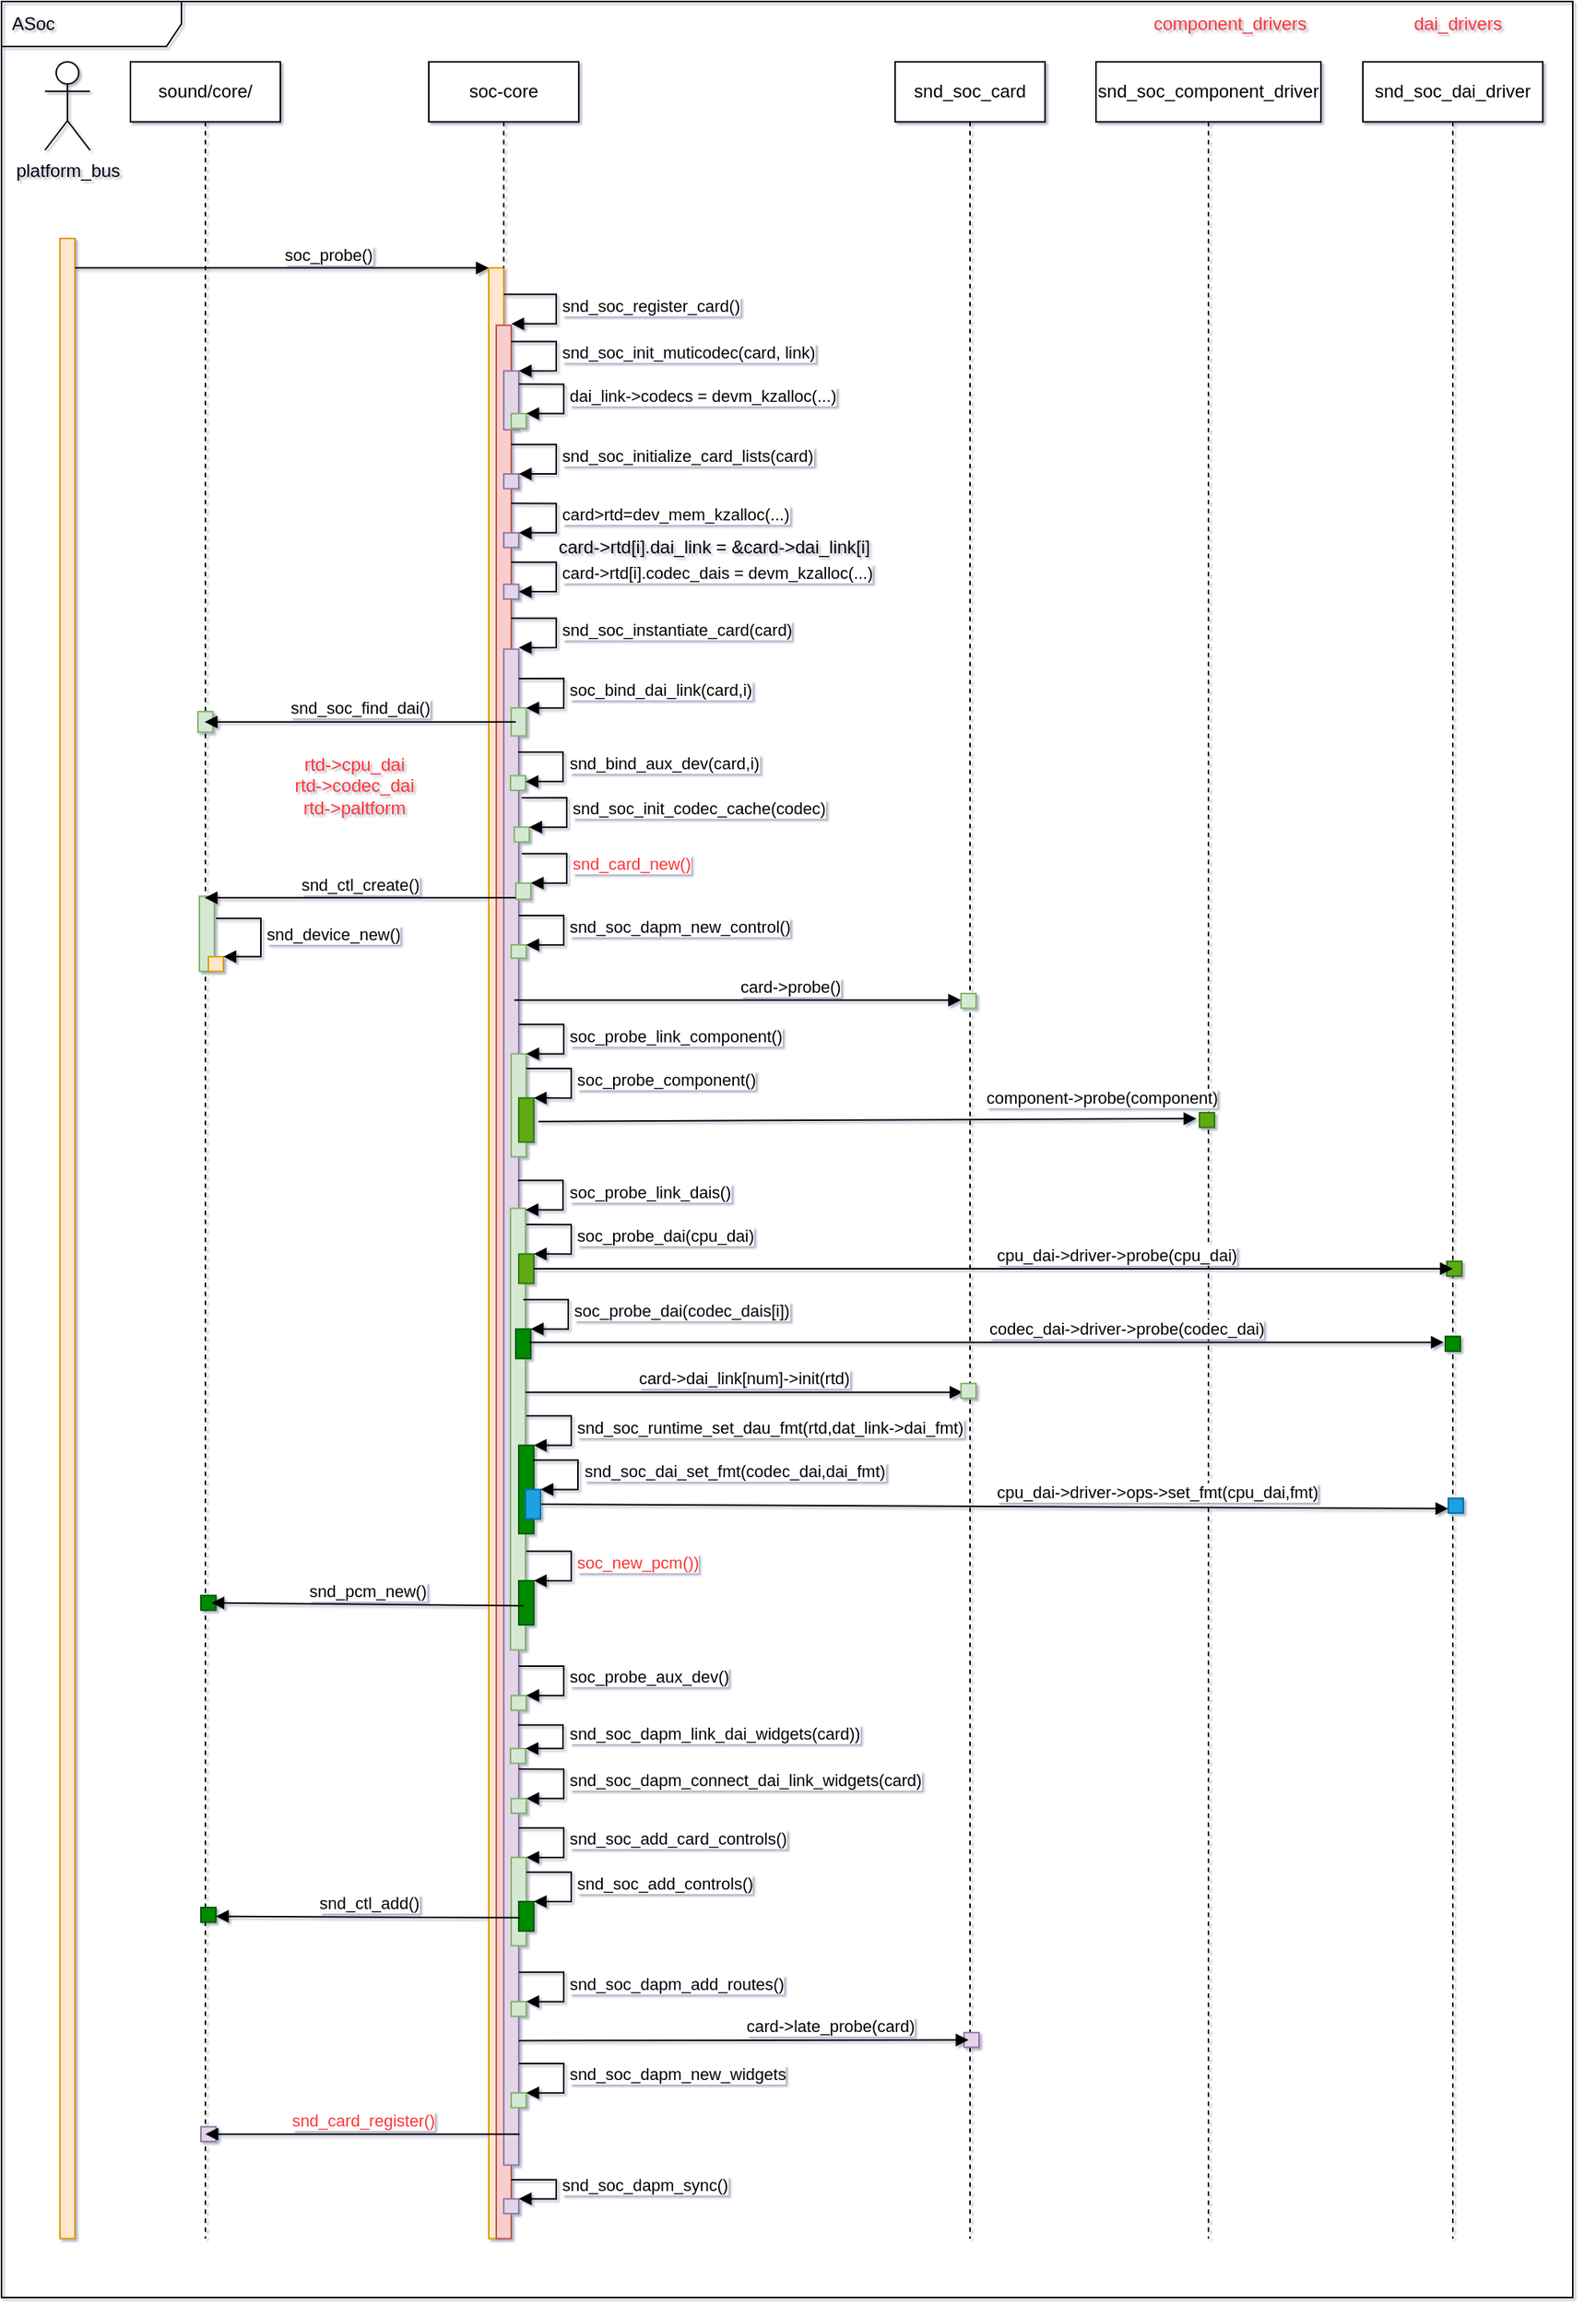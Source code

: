 <mxfile version="20.5.1" type="github">
  <diagram id="NXhFafC3pkW00RlGWNQT" name="第 1 页">
    <mxGraphModel dx="1422" dy="744" grid="1" gridSize="10" guides="1" tooltips="1" connect="1" arrows="1" fold="1" page="1" pageScale="1" pageWidth="1169" pageHeight="827" math="0" shadow="1">
      <root>
        <mxCell id="0" />
        <mxCell id="1" parent="0" />
        <mxCell id="Las0jzsuFajrI9BWyM8r-88" value="" style="group" parent="1" vertex="1" connectable="0">
          <mxGeometry x="90" y="79" width="1030" height="1531" as="geometry" />
        </mxCell>
        <mxCell id="Las0jzsuFajrI9BWyM8r-91" value="ASoc" style="shape=umlFrame;whiteSpace=wrap;html=1;width=120;height=30;boundedLbl=1;verticalAlign=middle;align=left;spacingLeft=5;fontColor=#000000;fillColor=none;" parent="Las0jzsuFajrI9BWyM8r-88" vertex="1">
          <mxGeometry x="-29" width="1048" height="1531" as="geometry" />
        </mxCell>
        <mxCell id="oarNNeKdy15qIypyYPPy-18" value="sound/core/" style="shape=umlLifeline;perimeter=lifelinePerimeter;whiteSpace=wrap;html=1;container=1;collapsible=0;recursiveResize=0;outlineConnect=0;" parent="Las0jzsuFajrI9BWyM8r-88" vertex="1">
          <mxGeometry x="57" y="40.238" width="100" height="1451.506" as="geometry" />
        </mxCell>
        <mxCell id="Las0jzsuFajrI9BWyM8r-80" value="" style="html=1;points=[];perimeter=orthogonalPerimeter;fillColor=#d5e8d4;strokeColor=#82b366;" parent="oarNNeKdy15qIypyYPPy-18" vertex="1">
          <mxGeometry x="45" y="433.293" width="10" height="13.74" as="geometry" />
        </mxCell>
        <mxCell id="oarNNeKdy15qIypyYPPy-64" value="" style="html=1;points=[];perimeter=orthogonalPerimeter;fillColor=#d5e8d4;strokeColor=#82b366;" parent="Las0jzsuFajrI9BWyM8r-88" vertex="1">
          <mxGeometry x="103" y="596.697" width="10" height="50.052" as="geometry" />
        </mxCell>
        <mxCell id="oarNNeKdy15qIypyYPPy-2" value="" style="html=1;points=[];perimeter=orthogonalPerimeter;fillColor=#ffe6cc;strokeColor=#d79b00;" parent="Las0jzsuFajrI9BWyM8r-88" vertex="1">
          <mxGeometry x="10" y="158.007" width="10" height="1333.737" as="geometry" />
        </mxCell>
        <mxCell id="oarNNeKdy15qIypyYPPy-23" value="platform_bus" style="shape=umlActor;verticalLabelPosition=bottom;verticalAlign=top;html=1;" parent="Las0jzsuFajrI9BWyM8r-88" vertex="1">
          <mxGeometry y="40.238" width="30" height="58.885" as="geometry" />
        </mxCell>
        <mxCell id="oarNNeKdy15qIypyYPPy-24" value="" style="line;strokeWidth=1;fillColor=none;align=left;verticalAlign=middle;spacingTop=-1;spacingLeft=3;spacingRight=3;rotatable=0;labelPosition=right;points=[];portConstraint=eastwest;strokeColor=inherit;dashed=1;direction=south;" parent="Las0jzsuFajrI9BWyM8r-88" vertex="1">
          <mxGeometry x="9" y="128.565" width="8" height="29.442" as="geometry" />
        </mxCell>
        <mxCell id="oarNNeKdy15qIypyYPPy-26" value="soc_probe()" style="html=1;verticalAlign=bottom;endArrow=block;rounded=0;align=left;" parent="Las0jzsuFajrI9BWyM8r-88" edge="1">
          <mxGeometry width="80" relative="1" as="geometry">
            <mxPoint x="20" y="177.635" as="sourcePoint" />
            <mxPoint x="296" y="177.635" as="targetPoint" />
          </mxGeometry>
        </mxCell>
        <mxCell id="oarNNeKdy15qIypyYPPy-27" value="" style="html=1;points=[];perimeter=orthogonalPerimeter;fillColor=#ffe6cc;strokeColor=#d79b00;" parent="Las0jzsuFajrI9BWyM8r-88" vertex="1">
          <mxGeometry x="296" y="177.635" width="10" height="1314.108" as="geometry" />
        </mxCell>
        <mxCell id="oarNNeKdy15qIypyYPPy-28" value="soc-core" style="shape=umlLifeline;perimeter=lifelinePerimeter;whiteSpace=wrap;html=1;container=1;collapsible=0;recursiveResize=0;outlineConnect=0;" parent="Las0jzsuFajrI9BWyM8r-88" vertex="1">
          <mxGeometry x="256" y="40.238" width="100" height="137.397" as="geometry" />
        </mxCell>
        <mxCell id="oarNNeKdy15qIypyYPPy-29" value="" style="html=1;points=[];perimeter=orthogonalPerimeter;fillColor=#f8cecc;strokeColor=#b85450;" parent="Las0jzsuFajrI9BWyM8r-88" vertex="1">
          <mxGeometry x="301" y="215.91" width="10" height="1275.833" as="geometry" />
        </mxCell>
        <mxCell id="oarNNeKdy15qIypyYPPy-30" value="snd_soc_register_card()" style="edgeStyle=orthogonalEdgeStyle;html=1;align=left;spacingLeft=2;endArrow=block;rounded=0;entryX=1;entryY=0;" parent="Las0jzsuFajrI9BWyM8r-88" edge="1">
          <mxGeometry relative="1" as="geometry">
            <mxPoint x="306" y="195.301" as="sourcePoint" />
            <Array as="points">
              <mxPoint x="341" y="195.301" />
              <mxPoint x="341" y="214.929" />
            </Array>
            <mxPoint x="311" y="214.929" as="targetPoint" />
          </mxGeometry>
        </mxCell>
        <mxCell id="oarNNeKdy15qIypyYPPy-40" value="" style="html=1;points=[];perimeter=orthogonalPerimeter;fillColor=#e1d5e7;strokeColor=#9673a6;" parent="Las0jzsuFajrI9BWyM8r-88" vertex="1">
          <mxGeometry x="306" y="315.033" width="10" height="9.814" as="geometry" />
        </mxCell>
        <mxCell id="oarNNeKdy15qIypyYPPy-41" value="snd_soc_initialize_card_lists(card)" style="edgeStyle=orthogonalEdgeStyle;html=1;align=left;spacingLeft=2;endArrow=block;rounded=0;entryX=1;entryY=0;" parent="Las0jzsuFajrI9BWyM8r-88" target="oarNNeKdy15qIypyYPPy-40" edge="1">
          <mxGeometry relative="1" as="geometry">
            <mxPoint x="311" y="295.404" as="sourcePoint" />
            <Array as="points">
              <mxPoint x="341" y="295.404" />
            </Array>
          </mxGeometry>
        </mxCell>
        <mxCell id="oarNNeKdy15qIypyYPPy-42" value="" style="html=1;points=[];perimeter=orthogonalPerimeter;fillColor=#e1d5e7;strokeColor=#9673a6;" parent="Las0jzsuFajrI9BWyM8r-88" vertex="1">
          <mxGeometry x="306" y="354.289" width="10" height="9.814" as="geometry" />
        </mxCell>
        <mxCell id="oarNNeKdy15qIypyYPPy-43" value="card&amp;gt;rtd=dev_mem_kzalloc(...)" style="edgeStyle=orthogonalEdgeStyle;html=1;align=left;spacingLeft=2;endArrow=block;rounded=0;entryX=1;entryY=0;" parent="Las0jzsuFajrI9BWyM8r-88" target="oarNNeKdy15qIypyYPPy-42" edge="1">
          <mxGeometry relative="1" as="geometry">
            <mxPoint x="311" y="334.661" as="sourcePoint" />
            <Array as="points">
              <mxPoint x="341" y="334.661" />
            </Array>
          </mxGeometry>
        </mxCell>
        <mxCell id="oarNNeKdy15qIypyYPPy-44" value="" style="html=1;points=[];perimeter=orthogonalPerimeter;fillColor=#e1d5e7;strokeColor=#9673a6;" parent="Las0jzsuFajrI9BWyM8r-88" vertex="1">
          <mxGeometry x="306" y="388.638" width="10" height="9.814" as="geometry" />
        </mxCell>
        <mxCell id="oarNNeKdy15qIypyYPPy-45" value="card-&amp;gt;rtd[i].codec_dais = devm_kzalloc(...)" style="edgeStyle=orthogonalEdgeStyle;html=1;align=left;spacingLeft=2;endArrow=block;rounded=0;entryX=1;entryY=0;" parent="Las0jzsuFajrI9BWyM8r-88" edge="1">
          <mxGeometry relative="1" as="geometry">
            <mxPoint x="311" y="373.917" as="sourcePoint" />
            <Array as="points">
              <mxPoint x="341" y="373.917" />
            </Array>
            <mxPoint x="316" y="393.546" as="targetPoint" />
          </mxGeometry>
        </mxCell>
        <mxCell id="oarNNeKdy15qIypyYPPy-46" value="" style="html=1;points=[];perimeter=orthogonalPerimeter;fillColor=#e1d5e7;strokeColor=#9673a6;" parent="Las0jzsuFajrI9BWyM8r-88" vertex="1">
          <mxGeometry x="306" y="431.821" width="10" height="1010.853" as="geometry" />
        </mxCell>
        <mxCell id="oarNNeKdy15qIypyYPPy-47" value="snd_soc_instantiate_card(card)" style="edgeStyle=orthogonalEdgeStyle;html=1;align=left;spacingLeft=2;endArrow=block;rounded=0;entryX=1;entryY=0;" parent="Las0jzsuFajrI9BWyM8r-88" edge="1">
          <mxGeometry relative="1" as="geometry">
            <mxPoint x="311" y="411.211" as="sourcePoint" />
            <Array as="points">
              <mxPoint x="341" y="411.211" />
            </Array>
            <mxPoint x="316" y="430.839" as="targetPoint" />
          </mxGeometry>
        </mxCell>
        <mxCell id="oarNNeKdy15qIypyYPPy-48" value="" style="html=1;points=[];perimeter=orthogonalPerimeter;fillColor=#d5e8d4;strokeColor=#82b366;" parent="Las0jzsuFajrI9BWyM8r-88" vertex="1">
          <mxGeometry x="311" y="471.077" width="10" height="18.647" as="geometry" />
        </mxCell>
        <mxCell id="oarNNeKdy15qIypyYPPy-49" value="soc_bind_dai_link(card,i)" style="edgeStyle=orthogonalEdgeStyle;html=1;align=left;spacingLeft=2;endArrow=block;rounded=0;entryX=1;entryY=0;" parent="Las0jzsuFajrI9BWyM8r-88" target="oarNNeKdy15qIypyYPPy-48" edge="1">
          <mxGeometry relative="1" as="geometry">
            <mxPoint x="316" y="451.449" as="sourcePoint" />
            <Array as="points">
              <mxPoint x="346" y="451.449" />
            </Array>
          </mxGeometry>
        </mxCell>
        <mxCell id="oarNNeKdy15qIypyYPPy-56" value="" style="html=1;points=[];perimeter=orthogonalPerimeter;fillColor=#d5e8d4;strokeColor=#82b366;" parent="Las0jzsuFajrI9BWyM8r-88" vertex="1">
          <mxGeometry x="310.5" y="516.222" width="10" height="9.814" as="geometry" />
        </mxCell>
        <mxCell id="oarNNeKdy15qIypyYPPy-57" value="snd_bind_aux_dev(card,i)" style="edgeStyle=orthogonalEdgeStyle;html=1;align=left;spacingLeft=2;endArrow=block;rounded=0;entryX=1;entryY=0;" parent="Las0jzsuFajrI9BWyM8r-88" edge="1">
          <mxGeometry relative="1" as="geometry">
            <mxPoint x="315.5" y="500.519" as="sourcePoint" />
            <Array as="points">
              <mxPoint x="345.5" y="500.519" />
            </Array>
            <mxPoint x="320.5" y="520.147" as="targetPoint" />
          </mxGeometry>
        </mxCell>
        <mxCell id="oarNNeKdy15qIypyYPPy-58" value="" style="html=1;points=[];perimeter=orthogonalPerimeter;fillColor=#d5e8d4;strokeColor=#82b366;" parent="Las0jzsuFajrI9BWyM8r-88" vertex="1">
          <mxGeometry x="313" y="550.571" width="10" height="9.814" as="geometry" />
        </mxCell>
        <mxCell id="oarNNeKdy15qIypyYPPy-59" value="snd_soc_init_codec_cache(codec)" style="edgeStyle=orthogonalEdgeStyle;html=1;align=left;spacingLeft=2;endArrow=block;rounded=0;entryX=1;entryY=0;" parent="Las0jzsuFajrI9BWyM8r-88" target="oarNNeKdy15qIypyYPPy-58" edge="1">
          <mxGeometry relative="1" as="geometry">
            <mxPoint x="318" y="530.943" as="sourcePoint" />
            <Array as="points">
              <mxPoint x="348" y="530.943" />
            </Array>
          </mxGeometry>
        </mxCell>
        <mxCell id="oarNNeKdy15qIypyYPPy-60" value="" style="html=1;points=[];perimeter=orthogonalPerimeter;fillColor=#d5e8d4;strokeColor=#82b366;" parent="Las0jzsuFajrI9BWyM8r-88" vertex="1">
          <mxGeometry x="314" y="587.865" width="10" height="10.796" as="geometry" />
        </mxCell>
        <mxCell id="oarNNeKdy15qIypyYPPy-61" value="&lt;font color=&quot;#ff3333&quot;&gt;snd_card_new()&lt;/font&gt;" style="edgeStyle=orthogonalEdgeStyle;html=1;align=left;spacingLeft=2;endArrow=block;rounded=0;entryX=1;entryY=0;" parent="Las0jzsuFajrI9BWyM8r-88" target="oarNNeKdy15qIypyYPPy-60" edge="1">
          <mxGeometry relative="1" as="geometry">
            <mxPoint x="318" y="568.237" as="sourcePoint" />
            <Array as="points">
              <mxPoint x="348" y="568.237" />
            </Array>
          </mxGeometry>
        </mxCell>
        <mxCell id="oarNNeKdy15qIypyYPPy-72" value="" style="html=1;points=[];perimeter=orthogonalPerimeter;fillColor=#ffe6cc;strokeColor=#d79b00;" parent="Las0jzsuFajrI9BWyM8r-88" vertex="1">
          <mxGeometry x="109" y="636.935" width="10" height="9.814" as="geometry" />
        </mxCell>
        <mxCell id="oarNNeKdy15qIypyYPPy-73" value="snd_device_new()" style="edgeStyle=orthogonalEdgeStyle;html=1;align=left;spacingLeft=2;endArrow=block;rounded=0;entryX=1;entryY=0;" parent="Las0jzsuFajrI9BWyM8r-88" target="oarNNeKdy15qIypyYPPy-72" edge="1">
          <mxGeometry relative="1" as="geometry">
            <mxPoint x="114" y="611.419" as="sourcePoint" />
            <Array as="points">
              <mxPoint x="144" y="611.419" />
            </Array>
          </mxGeometry>
        </mxCell>
        <mxCell id="oarNNeKdy15qIypyYPPy-74" value="snd_ctl_create()" style="html=1;verticalAlign=bottom;endArrow=block;rounded=0;" parent="Las0jzsuFajrI9BWyM8r-88" source="oarNNeKdy15qIypyYPPy-60" edge="1">
          <mxGeometry width="80" relative="1" as="geometry">
            <mxPoint x="266" y="597.679" as="sourcePoint" />
            <mxPoint x="106.5" y="597.679" as="targetPoint" />
          </mxGeometry>
        </mxCell>
        <mxCell id="oarNNeKdy15qIypyYPPy-75" value="snd_soc_card" style="shape=umlLifeline;perimeter=lifelinePerimeter;whiteSpace=wrap;html=1;container=1;collapsible=0;recursiveResize=0;outlineConnect=0;" parent="Las0jzsuFajrI9BWyM8r-88" vertex="1">
          <mxGeometry x="567" y="40.238" width="100" height="1451.506" as="geometry" />
        </mxCell>
        <mxCell id="oarNNeKdy15qIypyYPPy-76" value="" style="html=1;points=[];perimeter=orthogonalPerimeter;fillColor=#d5e8d4;strokeColor=#82b366;" parent="Las0jzsuFajrI9BWyM8r-88" vertex="1">
          <mxGeometry x="311" y="629.084" width="10" height="8.833" as="geometry" />
        </mxCell>
        <mxCell id="oarNNeKdy15qIypyYPPy-77" value="snd_soc_dapm_new_control()" style="edgeStyle=orthogonalEdgeStyle;html=1;align=left;spacingLeft=2;endArrow=block;rounded=0;entryX=1;entryY=0;" parent="Las0jzsuFajrI9BWyM8r-88" target="oarNNeKdy15qIypyYPPy-76" edge="1">
          <mxGeometry relative="1" as="geometry">
            <mxPoint x="316" y="609.456" as="sourcePoint" />
            <Array as="points">
              <mxPoint x="346" y="609.456" />
            </Array>
          </mxGeometry>
        </mxCell>
        <mxCell id="oarNNeKdy15qIypyYPPy-80" value="" style="html=1;points=[];perimeter=orthogonalPerimeter;fillColor=#d5e8d4;strokeColor=#82b366;" parent="Las0jzsuFajrI9BWyM8r-88" vertex="1">
          <mxGeometry x="611" y="661.471" width="10" height="9.814" as="geometry" />
        </mxCell>
        <mxCell id="oarNNeKdy15qIypyYPPy-81" value="card-&amp;gt;probe()" style="html=1;verticalAlign=bottom;endArrow=block;rounded=0;align=left;" parent="Las0jzsuFajrI9BWyM8r-88" edge="1">
          <mxGeometry width="80" relative="1" as="geometry">
            <mxPoint x="313" y="665.887" as="sourcePoint" />
            <mxPoint x="611" y="665.887" as="targetPoint" />
          </mxGeometry>
        </mxCell>
        <mxCell id="oarNNeKdy15qIypyYPPy-82" value="" style="html=1;points=[];perimeter=orthogonalPerimeter;fillColor=#d5e8d4;strokeColor=#82b366;" parent="Las0jzsuFajrI9BWyM8r-88" vertex="1">
          <mxGeometry x="311" y="701.708" width="10" height="68.699" as="geometry" />
        </mxCell>
        <mxCell id="oarNNeKdy15qIypyYPPy-83" value="soc_probe_link_component()" style="edgeStyle=orthogonalEdgeStyle;html=1;align=left;spacingLeft=2;endArrow=block;rounded=0;entryX=1;entryY=0;" parent="Las0jzsuFajrI9BWyM8r-88" target="oarNNeKdy15qIypyYPPy-82" edge="1">
          <mxGeometry relative="1" as="geometry">
            <mxPoint x="316" y="682.08" as="sourcePoint" />
            <Array as="points">
              <mxPoint x="346" y="682.08" />
            </Array>
          </mxGeometry>
        </mxCell>
        <mxCell id="oarNNeKdy15qIypyYPPy-84" value="" style="html=1;points=[];perimeter=orthogonalPerimeter;fillColor=#60a917;strokeColor=#2D7600;fontColor=#ffffff;" parent="Las0jzsuFajrI9BWyM8r-88" vertex="1">
          <mxGeometry x="316" y="731.151" width="10" height="29.442" as="geometry" />
        </mxCell>
        <mxCell id="oarNNeKdy15qIypyYPPy-85" value="soc_probe_component()" style="edgeStyle=orthogonalEdgeStyle;html=1;align=left;spacingLeft=2;endArrow=block;rounded=0;entryX=1;entryY=0;" parent="Las0jzsuFajrI9BWyM8r-88" target="oarNNeKdy15qIypyYPPy-84" edge="1">
          <mxGeometry relative="1" as="geometry">
            <mxPoint x="321" y="711.522" as="sourcePoint" />
            <Array as="points">
              <mxPoint x="351" y="711.522" />
            </Array>
          </mxGeometry>
        </mxCell>
        <mxCell id="oarNNeKdy15qIypyYPPy-88" value="snd_soc_component_driver" style="shape=umlLifeline;perimeter=lifelinePerimeter;whiteSpace=wrap;html=1;container=1;collapsible=0;recursiveResize=0;outlineConnect=0;" parent="Las0jzsuFajrI9BWyM8r-88" vertex="1">
          <mxGeometry x="701" y="40.238" width="150" height="1451.506" as="geometry" />
        </mxCell>
        <mxCell id="oarNNeKdy15qIypyYPPy-89" value="" style="html=1;points=[];perimeter=orthogonalPerimeter;fillColor=#60a917;fontColor=#ffffff;strokeColor=#2D7600;" parent="Las0jzsuFajrI9BWyM8r-88" vertex="1">
          <mxGeometry x="770" y="740.965" width="10" height="9.814" as="geometry" />
        </mxCell>
        <mxCell id="oarNNeKdy15qIypyYPPy-90" value="component-&amp;gt;probe(component)" style="html=1;verticalAlign=bottom;endArrow=block;rounded=0;exitX=1.3;exitY=0.533;exitDx=0;exitDy=0;exitPerimeter=0;entryX=-0.2;entryY=0.4;entryDx=0;entryDy=0;entryPerimeter=0;labelPosition=right;verticalLabelPosition=top;align=left;" parent="Las0jzsuFajrI9BWyM8r-88" source="oarNNeKdy15qIypyYPPy-84" target="oarNNeKdy15qIypyYPPy-89" edge="1">
          <mxGeometry x="0.353" y="6" width="80" relative="1" as="geometry">
            <mxPoint x="791" y="745.381" as="sourcePoint" />
            <mxPoint x="871" y="745.381" as="targetPoint" />
            <mxPoint as="offset" />
          </mxGeometry>
        </mxCell>
        <mxCell id="oarNNeKdy15qIypyYPPy-93" value="" style="html=1;points=[];perimeter=orthogonalPerimeter;fillColor=#d5e8d4;strokeColor=#82b366;" parent="Las0jzsuFajrI9BWyM8r-88" vertex="1">
          <mxGeometry x="310.5" y="804.756" width="10" height="294.423" as="geometry" />
        </mxCell>
        <mxCell id="oarNNeKdy15qIypyYPPy-94" value="soc_probe_link_dais()" style="edgeStyle=orthogonalEdgeStyle;html=1;align=left;spacingLeft=2;endArrow=block;rounded=0;entryX=1;entryY=0;" parent="Las0jzsuFajrI9BWyM8r-88" edge="1">
          <mxGeometry relative="1" as="geometry">
            <mxPoint x="315.5" y="786.11" as="sourcePoint" />
            <Array as="points">
              <mxPoint x="345.5" y="786.11" />
            </Array>
            <mxPoint x="320.5" y="805.738" as="targetPoint" />
          </mxGeometry>
        </mxCell>
        <mxCell id="oarNNeKdy15qIypyYPPy-95" value="snd_soc_dai_driver" style="shape=umlLifeline;perimeter=lifelinePerimeter;whiteSpace=wrap;html=1;container=1;collapsible=0;recursiveResize=0;outlineConnect=0;" parent="Las0jzsuFajrI9BWyM8r-88" vertex="1">
          <mxGeometry x="879" y="40.238" width="120" height="1451.506" as="geometry" />
        </mxCell>
        <mxCell id="oarNNeKdy15qIypyYPPy-96" value="" style="html=1;points=[];perimeter=orthogonalPerimeter;fillColor=#60a917;fontColor=#ffffff;strokeColor=#2D7600;" parent="Las0jzsuFajrI9BWyM8r-88" vertex="1">
          <mxGeometry x="316" y="835.18" width="10" height="19.628" as="geometry" />
        </mxCell>
        <mxCell id="oarNNeKdy15qIypyYPPy-97" value="soc_probe_dai(cpu_dai)" style="edgeStyle=orthogonalEdgeStyle;html=1;align=left;spacingLeft=2;endArrow=block;rounded=0;entryX=1;entryY=0;" parent="Las0jzsuFajrI9BWyM8r-88" target="oarNNeKdy15qIypyYPPy-96" edge="1">
          <mxGeometry relative="1" as="geometry">
            <mxPoint x="321" y="815.552" as="sourcePoint" />
            <Array as="points">
              <mxPoint x="351" y="815.552" />
            </Array>
          </mxGeometry>
        </mxCell>
        <mxCell id="oarNNeKdy15qIypyYPPy-98" value="" style="html=1;points=[];perimeter=orthogonalPerimeter;fillColor=#60a917;fontColor=#ffffff;strokeColor=#2D7600;" parent="Las0jzsuFajrI9BWyM8r-88" vertex="1">
          <mxGeometry x="935" y="840.087" width="10" height="9.814" as="geometry" />
        </mxCell>
        <mxCell id="oarNNeKdy15qIypyYPPy-99" value="cpu_dai-&amp;gt;driver-&amp;gt;probe(cpu_dai)" style="html=1;verticalAlign=bottom;endArrow=block;rounded=0;align=left;labelPosition=right;verticalLabelPosition=top;entryX=0.4;entryY=0.5;entryDx=0;entryDy=0;entryPerimeter=0;" parent="Las0jzsuFajrI9BWyM8r-88" source="oarNNeKdy15qIypyYPPy-96" target="oarNNeKdy15qIypyYPPy-98" edge="1">
          <mxGeometry width="80" relative="1" as="geometry">
            <mxPoint x="326" y="844.994" as="sourcePoint" />
            <mxPoint x="956" y="844.994" as="targetPoint" />
          </mxGeometry>
        </mxCell>
        <mxCell id="oarNNeKdy15qIypyYPPy-100" value="" style="html=1;points=[];perimeter=orthogonalPerimeter;fillColor=#008a00;fontColor=#ffffff;strokeColor=#005700;" parent="Las0jzsuFajrI9BWyM8r-88" vertex="1">
          <mxGeometry x="314" y="885.232" width="10" height="19.628" as="geometry" />
        </mxCell>
        <mxCell id="oarNNeKdy15qIypyYPPy-101" value="soc_probe_dai(codec_dais[i])" style="edgeStyle=orthogonalEdgeStyle;html=1;align=left;spacingLeft=2;endArrow=block;rounded=0;entryX=1;entryY=0;" parent="Las0jzsuFajrI9BWyM8r-88" target="oarNNeKdy15qIypyYPPy-100" edge="1">
          <mxGeometry relative="1" as="geometry">
            <mxPoint x="319" y="865.604" as="sourcePoint" />
            <Array as="points">
              <mxPoint x="349" y="865.604" />
            </Array>
          </mxGeometry>
        </mxCell>
        <mxCell id="oarNNeKdy15qIypyYPPy-103" value="codec_dai-&amp;gt;driver-&amp;gt;probe(codec_dai)" style="html=1;verticalAlign=bottom;endArrow=block;rounded=0;align=left;entryX=-0.1;entryY=0.4;entryDx=0;entryDy=0;entryPerimeter=0;" parent="Las0jzsuFajrI9BWyM8r-88" target="oarNNeKdy15qIypyYPPy-102" edge="1">
          <mxGeometry width="80" relative="1" as="geometry">
            <mxPoint x="323" y="894.065" as="sourcePoint" />
            <mxPoint x="936" y="894.065" as="targetPoint" />
          </mxGeometry>
        </mxCell>
        <mxCell id="Las0jzsuFajrI9BWyM8r-2" value="card-&amp;gt;dai_link[num]-&amp;gt;init(rtd)" style="html=1;verticalAlign=bottom;endArrow=block;rounded=0;align=center;entryX=0.1;entryY=0.6;entryDx=0;entryDy=0;entryPerimeter=0;labelPosition=center;verticalLabelPosition=top;" parent="Las0jzsuFajrI9BWyM8r-88" target="Las0jzsuFajrI9BWyM8r-3" edge="1">
          <mxGeometry width="80" relative="1" as="geometry">
            <mxPoint x="320.5" y="927.433" as="sourcePoint" />
            <mxPoint x="666" y="927.433" as="targetPoint" />
          </mxGeometry>
        </mxCell>
        <mxCell id="Las0jzsuFajrI9BWyM8r-3" value="" style="html=1;points=[];perimeter=orthogonalPerimeter;fillColor=#d5e8d4;strokeColor=#82b366;" parent="Las0jzsuFajrI9BWyM8r-88" vertex="1">
          <mxGeometry x="611" y="921.544" width="10" height="9.814" as="geometry" />
        </mxCell>
        <mxCell id="Las0jzsuFajrI9BWyM8r-9" value="" style="html=1;points=[];perimeter=orthogonalPerimeter;fillColor=#008a00;fontColor=#ffffff;strokeColor=#005700;" parent="Las0jzsuFajrI9BWyM8r-88" vertex="1">
          <mxGeometry x="316" y="962.763" width="10" height="58.885" as="geometry" />
        </mxCell>
        <mxCell id="Las0jzsuFajrI9BWyM8r-10" value="snd_soc_runtime_set_dau_fmt(rtd,dat_link-&amp;gt;dai_fmt)" style="edgeStyle=orthogonalEdgeStyle;html=1;align=left;spacingLeft=2;endArrow=block;rounded=0;entryX=1;entryY=0;" parent="Las0jzsuFajrI9BWyM8r-88" target="Las0jzsuFajrI9BWyM8r-9" edge="1">
          <mxGeometry relative="1" as="geometry">
            <mxPoint x="321" y="943.135" as="sourcePoint" />
            <Array as="points">
              <mxPoint x="351" y="943.135" />
            </Array>
          </mxGeometry>
        </mxCell>
        <mxCell id="Las0jzsuFajrI9BWyM8r-11" value="" style="html=1;points=[];perimeter=orthogonalPerimeter;fillColor=#1ba1e2;fontColor=#ffffff;strokeColor=#006EAF;" parent="Las0jzsuFajrI9BWyM8r-88" vertex="1">
          <mxGeometry x="320.5" y="992.206" width="10" height="19.628" as="geometry" />
        </mxCell>
        <mxCell id="Las0jzsuFajrI9BWyM8r-12" value="snd_soc_dai_set_fmt(codec_dai,dai_fmt)" style="edgeStyle=orthogonalEdgeStyle;html=1;align=left;spacingLeft=2;endArrow=block;rounded=0;entryX=1;entryY=0;" parent="Las0jzsuFajrI9BWyM8r-88" target="Las0jzsuFajrI9BWyM8r-11" edge="1">
          <mxGeometry relative="1" as="geometry">
            <mxPoint x="325.5" y="972.578" as="sourcePoint" />
            <Array as="points">
              <mxPoint x="355.5" y="972.578" />
            </Array>
          </mxGeometry>
        </mxCell>
        <mxCell id="Las0jzsuFajrI9BWyM8r-13" value="cpu_dai-&amp;gt;driver-&amp;gt;ops-&amp;gt;set_fmt(cpu_dai,fmt)" style="html=1;verticalAlign=bottom;endArrow=block;rounded=0;align=left;entryX=0;entryY=0.7;entryDx=0;entryDy=0;entryPerimeter=0;" parent="Las0jzsuFajrI9BWyM8r-88" target="Las0jzsuFajrI9BWyM8r-19" edge="1">
          <mxGeometry width="80" relative="1" as="geometry">
            <mxPoint x="331" y="1002.02" as="sourcePoint" />
            <mxPoint x="1076" y="1002.02" as="targetPoint" />
          </mxGeometry>
        </mxCell>
        <mxCell id="Las0jzsuFajrI9BWyM8r-15" value="card-&amp;gt;rtd[i].dai_link = &amp;amp;card-&amp;gt;dai_link[i]" style="text;html=1;align=center;verticalAlign=middle;resizable=0;points=[];autosize=1;strokeColor=none;fillColor=none;" parent="Las0jzsuFajrI9BWyM8r-88" vertex="1">
          <mxGeometry x="330.5" y="349.382" width="230" height="30" as="geometry" />
        </mxCell>
        <mxCell id="Las0jzsuFajrI9BWyM8r-16" value="&lt;font color=&quot;#ff3333&quot;&gt;rtd-&amp;gt;cpu_dai&lt;br&gt;rtd-&amp;gt;codec_dai&lt;br&gt;rtd-&amp;gt;paltform&lt;/font&gt;" style="text;html=1;align=center;verticalAlign=middle;resizable=0;points=[];autosize=1;strokeColor=none;fillColor=none;" parent="Las0jzsuFajrI9BWyM8r-88" vertex="1">
          <mxGeometry x="156" y="492.668" width="100" height="60" as="geometry" />
        </mxCell>
        <mxCell id="Las0jzsuFajrI9BWyM8r-19" value="" style="html=1;points=[];perimeter=orthogonalPerimeter;fillColor=#1ba1e2;fontColor=#ffffff;strokeColor=#006EAF;" parent="Las0jzsuFajrI9BWyM8r-88" vertex="1">
          <mxGeometry x="936" y="998.094" width="10" height="9.814" as="geometry" />
        </mxCell>
        <mxCell id="Las0jzsuFajrI9BWyM8r-22" value="" style="html=1;points=[];perimeter=orthogonalPerimeter;fillColor=#008a00;strokeColor=#005700;fontColor=#ffffff;" parent="Las0jzsuFajrI9BWyM8r-88" vertex="1">
          <mxGeometry x="104" y="1062.867" width="10" height="9.814" as="geometry" />
        </mxCell>
        <mxCell id="Las0jzsuFajrI9BWyM8r-25" value="" style="html=1;points=[];perimeter=orthogonalPerimeter;fillColor=#008a00;fontColor=#ffffff;strokeColor=#005700;" parent="Las0jzsuFajrI9BWyM8r-88" vertex="1">
          <mxGeometry x="316" y="1053.053" width="10" height="29.442" as="geometry" />
        </mxCell>
        <mxCell id="Las0jzsuFajrI9BWyM8r-26" value="&lt;font color=&quot;#ff3333&quot;&gt;soc_new_pcm())&lt;/font&gt;" style="edgeStyle=orthogonalEdgeStyle;html=1;align=left;spacingLeft=2;endArrow=block;rounded=0;entryX=1;entryY=0;" parent="Las0jzsuFajrI9BWyM8r-88" target="Las0jzsuFajrI9BWyM8r-25" edge="1">
          <mxGeometry relative="1" as="geometry">
            <mxPoint x="321" y="1033.425" as="sourcePoint" />
            <Array as="points">
              <mxPoint x="351" y="1033.425" />
            </Array>
          </mxGeometry>
        </mxCell>
        <mxCell id="Las0jzsuFajrI9BWyM8r-27" value="snd_pcm_new()" style="html=1;verticalAlign=bottom;endArrow=block;rounded=0;entryX=0.7;entryY=0.2;entryDx=0;entryDy=0;entryPerimeter=0;" parent="Las0jzsuFajrI9BWyM8r-88" edge="1">
          <mxGeometry width="80" relative="1" as="geometry">
            <mxPoint x="319.5" y="1069.737" as="sourcePoint" />
            <mxPoint x="111" y="1067.774" as="targetPoint" />
          </mxGeometry>
        </mxCell>
        <mxCell id="Las0jzsuFajrI9BWyM8r-28" value="" style="html=1;points=[];perimeter=orthogonalPerimeter;fillColor=#d5e8d4;strokeColor=#82b366;" parent="Las0jzsuFajrI9BWyM8r-88" vertex="1">
          <mxGeometry x="311" y="1129.603" width="10" height="9.814" as="geometry" />
        </mxCell>
        <mxCell id="Las0jzsuFajrI9BWyM8r-29" value="soc_probe_aux_dev()" style="edgeStyle=orthogonalEdgeStyle;html=1;align=left;spacingLeft=2;endArrow=block;rounded=0;entryX=1;entryY=0;" parent="Las0jzsuFajrI9BWyM8r-88" target="Las0jzsuFajrI9BWyM8r-28" edge="1">
          <mxGeometry relative="1" as="geometry">
            <mxPoint x="316" y="1109.975" as="sourcePoint" />
            <Array as="points">
              <mxPoint x="346" y="1109.975" />
            </Array>
          </mxGeometry>
        </mxCell>
        <mxCell id="Las0jzsuFajrI9BWyM8r-30" value="" style="html=1;points=[];perimeter=orthogonalPerimeter;fillColor=#d5e8d4;strokeColor=#82b366;" parent="Las0jzsuFajrI9BWyM8r-88" vertex="1">
          <mxGeometry x="310.5" y="1164.934" width="10" height="9.814" as="geometry" />
        </mxCell>
        <mxCell id="Las0jzsuFajrI9BWyM8r-31" value="snd_soc_dapm_link_dai_widgets(card))" style="edgeStyle=orthogonalEdgeStyle;html=1;align=left;spacingLeft=2;endArrow=block;rounded=0;entryX=1;entryY=0;" parent="Las0jzsuFajrI9BWyM8r-88" target="Las0jzsuFajrI9BWyM8r-30" edge="1">
          <mxGeometry relative="1" as="geometry">
            <mxPoint x="315.5" y="1149.231" as="sourcePoint" />
            <Array as="points">
              <mxPoint x="345.5" y="1149.231" />
            </Array>
          </mxGeometry>
        </mxCell>
        <mxCell id="Las0jzsuFajrI9BWyM8r-32" value="" style="html=1;points=[];perimeter=orthogonalPerimeter;fillColor=#d5e8d4;strokeColor=#82b366;" parent="Las0jzsuFajrI9BWyM8r-88" vertex="1">
          <mxGeometry x="311" y="1198.302" width="10" height="9.814" as="geometry" />
        </mxCell>
        <mxCell id="Las0jzsuFajrI9BWyM8r-33" value="snd_soc_dapm_connect_dai_link_widgets(card)" style="edgeStyle=orthogonalEdgeStyle;html=1;align=left;spacingLeft=2;endArrow=block;rounded=0;entryX=1;entryY=0;" parent="Las0jzsuFajrI9BWyM8r-88" target="Las0jzsuFajrI9BWyM8r-32" edge="1">
          <mxGeometry relative="1" as="geometry">
            <mxPoint x="316" y="1178.674" as="sourcePoint" />
            <Array as="points">
              <mxPoint x="346" y="1178.674" />
            </Array>
          </mxGeometry>
        </mxCell>
        <mxCell id="Las0jzsuFajrI9BWyM8r-34" value="" style="html=1;points=[];perimeter=orthogonalPerimeter;fillColor=#d5e8d4;strokeColor=#82b366;" parent="Las0jzsuFajrI9BWyM8r-88" vertex="1">
          <mxGeometry x="311" y="1237.558" width="10" height="58.885" as="geometry" />
        </mxCell>
        <mxCell id="Las0jzsuFajrI9BWyM8r-35" value="snd_soc_add_card_controls()" style="edgeStyle=orthogonalEdgeStyle;html=1;align=left;spacingLeft=2;endArrow=block;rounded=0;entryX=1;entryY=0;" parent="Las0jzsuFajrI9BWyM8r-88" target="Las0jzsuFajrI9BWyM8r-34" edge="1">
          <mxGeometry relative="1" as="geometry">
            <mxPoint x="316" y="1217.93" as="sourcePoint" />
            <Array as="points">
              <mxPoint x="346" y="1217.93" />
            </Array>
          </mxGeometry>
        </mxCell>
        <mxCell id="Las0jzsuFajrI9BWyM8r-39" value="" style="html=1;points=[];perimeter=orthogonalPerimeter;fillColor=#008a00;fontColor=#ffffff;strokeColor=#005700;" parent="Las0jzsuFajrI9BWyM8r-88" vertex="1">
          <mxGeometry x="316" y="1267.001" width="10" height="19.628" as="geometry" />
        </mxCell>
        <mxCell id="Las0jzsuFajrI9BWyM8r-40" value="snd_soc_add_controls()" style="edgeStyle=orthogonalEdgeStyle;html=1;align=left;spacingLeft=2;endArrow=block;rounded=0;entryX=1;entryY=0;" parent="Las0jzsuFajrI9BWyM8r-88" target="Las0jzsuFajrI9BWyM8r-39" edge="1">
          <mxGeometry relative="1" as="geometry">
            <mxPoint x="321" y="1247.372" as="sourcePoint" />
            <Array as="points">
              <mxPoint x="351" y="1247.372" />
            </Array>
          </mxGeometry>
        </mxCell>
        <mxCell id="Las0jzsuFajrI9BWyM8r-42" value="" style="html=1;points=[];perimeter=orthogonalPerimeter;fillColor=#008a00;strokeColor=#005700;fontColor=#ffffff;" parent="Las0jzsuFajrI9BWyM8r-88" vertex="1">
          <mxGeometry x="104" y="1270.926" width="10" height="9.814" as="geometry" />
        </mxCell>
        <mxCell id="Las0jzsuFajrI9BWyM8r-46" value="snd_ctl_add()" style="html=1;verticalAlign=bottom;endArrow=block;rounded=0;exitX=0.1;exitY=0.55;exitDx=0;exitDy=0;exitPerimeter=0;entryX=1;entryY=0.6;entryDx=0;entryDy=0;entryPerimeter=0;" parent="Las0jzsuFajrI9BWyM8r-88" source="Las0jzsuFajrI9BWyM8r-39" target="Las0jzsuFajrI9BWyM8r-42" edge="1">
          <mxGeometry width="80" relative="1" as="geometry">
            <mxPoint x="296" y="1276.815" as="sourcePoint" />
            <mxPoint x="127" y="1277.305" as="targetPoint" />
          </mxGeometry>
        </mxCell>
        <mxCell id="Las0jzsuFajrI9BWyM8r-48" value="" style="html=1;points=[];perimeter=orthogonalPerimeter;fillColor=#d5e8d4;strokeColor=#82b366;" parent="Las0jzsuFajrI9BWyM8r-88" vertex="1">
          <mxGeometry x="311" y="1333.737" width="10" height="9.814" as="geometry" />
        </mxCell>
        <mxCell id="Las0jzsuFajrI9BWyM8r-49" value="snd_soc_dapm_add_routes()" style="edgeStyle=orthogonalEdgeStyle;html=1;align=left;spacingLeft=2;endArrow=block;rounded=0;entryX=1;entryY=0;" parent="Las0jzsuFajrI9BWyM8r-88" target="Las0jzsuFajrI9BWyM8r-48" edge="1">
          <mxGeometry relative="1" as="geometry">
            <mxPoint x="316" y="1314.108" as="sourcePoint" />
            <Array as="points">
              <mxPoint x="346" y="1314.108" />
            </Array>
          </mxGeometry>
        </mxCell>
        <mxCell id="Las0jzsuFajrI9BWyM8r-53" value="" style="html=1;points=[];perimeter=orthogonalPerimeter;fillColor=#e1d5e7;strokeColor=#9673a6;" parent="Las0jzsuFajrI9BWyM8r-88" vertex="1">
          <mxGeometry x="613" y="1354.346" width="10" height="9.814" as="geometry" />
        </mxCell>
        <mxCell id="Las0jzsuFajrI9BWyM8r-54" value="card-&amp;gt;late_probe(card)" style="html=1;verticalAlign=bottom;endArrow=block;rounded=0;align=left;" parent="Las0jzsuFajrI9BWyM8r-88" edge="1">
          <mxGeometry width="80" relative="1" as="geometry">
            <mxPoint x="316" y="1359.744" as="sourcePoint" />
            <mxPoint x="616" y="1359.253" as="targetPoint" />
          </mxGeometry>
        </mxCell>
        <mxCell id="Las0jzsuFajrI9BWyM8r-55" value="" style="html=1;points=[];perimeter=orthogonalPerimeter;fillColor=#d5e8d4;strokeColor=#82b366;" parent="Las0jzsuFajrI9BWyM8r-88" vertex="1">
          <mxGeometry x="311" y="1394.584" width="10" height="9.814" as="geometry" />
        </mxCell>
        <mxCell id="Las0jzsuFajrI9BWyM8r-56" value="snd_soc_dapm_new_widgets" style="edgeStyle=orthogonalEdgeStyle;html=1;align=left;spacingLeft=2;endArrow=block;rounded=0;entryX=1;entryY=0;" parent="Las0jzsuFajrI9BWyM8r-88" target="Las0jzsuFajrI9BWyM8r-55" edge="1">
          <mxGeometry relative="1" as="geometry">
            <mxPoint x="316" y="1374.956" as="sourcePoint" />
            <Array as="points">
              <mxPoint x="346" y="1374.956" />
            </Array>
          </mxGeometry>
        </mxCell>
        <mxCell id="Las0jzsuFajrI9BWyM8r-63" value="" style="html=1;points=[];perimeter=orthogonalPerimeter;fillColor=#e1d5e7;strokeColor=#9673a6;" parent="Las0jzsuFajrI9BWyM8r-88" vertex="1">
          <mxGeometry x="104" y="1417.156" width="10" height="9.814" as="geometry" />
        </mxCell>
        <mxCell id="Las0jzsuFajrI9BWyM8r-62" value="&lt;font color=&quot;#ff3333&quot;&gt;snd_card_register()&lt;/font&gt;" style="html=1;verticalAlign=bottom;endArrow=block;rounded=0;" parent="Las0jzsuFajrI9BWyM8r-88" target="oarNNeKdy15qIypyYPPy-18" edge="1">
          <mxGeometry width="80" relative="1" as="geometry">
            <mxPoint x="316.5" y="1422.063" as="sourcePoint" />
            <mxPoint x="148" y="1422.063" as="targetPoint" />
          </mxGeometry>
        </mxCell>
        <mxCell id="Las0jzsuFajrI9BWyM8r-65" value="" style="html=1;points=[];perimeter=orthogonalPerimeter;fillColor=#e1d5e7;strokeColor=#9673a6;" parent="Las0jzsuFajrI9BWyM8r-88" vertex="1">
          <mxGeometry x="306" y="1465.246" width="10" height="9.814" as="geometry" />
        </mxCell>
        <mxCell id="Las0jzsuFajrI9BWyM8r-66" value="snd_soc_dapm_sync()" style="edgeStyle=orthogonalEdgeStyle;html=1;align=left;spacingLeft=2;endArrow=block;rounded=0;entryX=1;entryY=0;" parent="Las0jzsuFajrI9BWyM8r-88" target="Las0jzsuFajrI9BWyM8r-65" edge="1">
          <mxGeometry relative="1" as="geometry">
            <mxPoint x="311" y="1452.487" as="sourcePoint" />
            <Array as="points">
              <mxPoint x="341" y="1452.487" />
            </Array>
          </mxGeometry>
        </mxCell>
        <mxCell id="oarNNeKdy15qIypyYPPy-102" value="" style="html=1;points=[];perimeter=orthogonalPerimeter;fillColor=#008a00;fontColor=#ffffff;strokeColor=#005700;" parent="Las0jzsuFajrI9BWyM8r-88" vertex="1">
          <mxGeometry x="934" y="890.139" width="10" height="9.814" as="geometry" />
        </mxCell>
        <mxCell id="Las0jzsuFajrI9BWyM8r-77" value="component_drivers" style="text;html=1;align=center;verticalAlign=middle;resizable=0;points=[];autosize=1;strokeColor=none;fillColor=none;fontColor=#FF3333;" parent="Las0jzsuFajrI9BWyM8r-88" vertex="1">
          <mxGeometry x="725" width="130" height="30" as="geometry" />
        </mxCell>
        <mxCell id="Las0jzsuFajrI9BWyM8r-78" value="dai_drivers" style="text;html=1;align=center;verticalAlign=middle;resizable=0;points=[];autosize=1;strokeColor=none;fillColor=none;fontColor=#FF3333;" parent="Las0jzsuFajrI9BWyM8r-88" vertex="1">
          <mxGeometry x="902" width="80" height="30" as="geometry" />
        </mxCell>
        <mxCell id="Las0jzsuFajrI9BWyM8r-79" value="snd_soc_find_dai()" style="html=1;verticalAlign=bottom;endArrow=block;rounded=0;" parent="Las0jzsuFajrI9BWyM8r-88" edge="1">
          <mxGeometry width="80" relative="1" as="geometry">
            <mxPoint x="314" y="480.4" as="sourcePoint" />
            <mxPoint x="106.5" y="480.4" as="targetPoint" />
          </mxGeometry>
        </mxCell>
        <mxCell id="Las0jzsuFajrI9BWyM8r-81" value="" style="group" parent="Las0jzsuFajrI9BWyM8r-88" vertex="1" connectable="0">
          <mxGeometry x="306" y="226.706" width="40" height="58.885" as="geometry" />
        </mxCell>
        <mxCell id="oarNNeKdy15qIypyYPPy-31" value="" style="html=1;points=[];perimeter=orthogonalPerimeter;fillColor=#e1d5e7;strokeColor=#9673a6;" parent="Las0jzsuFajrI9BWyM8r-81" vertex="1">
          <mxGeometry y="19.628" width="10" height="39.256" as="geometry" />
        </mxCell>
        <mxCell id="oarNNeKdy15qIypyYPPy-32" value="snd_soc_init_muticodec(card, link)" style="edgeStyle=orthogonalEdgeStyle;html=1;align=left;spacingLeft=2;endArrow=block;rounded=0;entryX=1;entryY=0;" parent="Las0jzsuFajrI9BWyM8r-81" target="oarNNeKdy15qIypyYPPy-31" edge="1">
          <mxGeometry relative="1" as="geometry">
            <mxPoint x="5" as="sourcePoint" />
            <Array as="points">
              <mxPoint x="35" />
            </Array>
          </mxGeometry>
        </mxCell>
        <mxCell id="oarNNeKdy15qIypyYPPy-34" value="" style="html=1;points=[];perimeter=orthogonalPerimeter;fillColor=#d5e8d4;strokeColor=#82b366;" parent="Las0jzsuFajrI9BWyM8r-81" vertex="1">
          <mxGeometry x="5" y="48.089" width="10" height="9.814" as="geometry" />
        </mxCell>
        <mxCell id="oarNNeKdy15qIypyYPPy-35" value="dai_link-&amp;gt;codecs = devm_kzalloc(...)" style="edgeStyle=orthogonalEdgeStyle;html=1;align=left;spacingLeft=2;endArrow=block;rounded=0;entryX=1;entryY=0;" parent="Las0jzsuFajrI9BWyM8r-81" target="oarNNeKdy15qIypyYPPy-34" edge="1">
          <mxGeometry relative="1" as="geometry">
            <mxPoint x="10" y="28.461" as="sourcePoint" />
            <Array as="points">
              <mxPoint x="40" y="28.461" />
            </Array>
          </mxGeometry>
        </mxCell>
      </root>
    </mxGraphModel>
  </diagram>
</mxfile>
